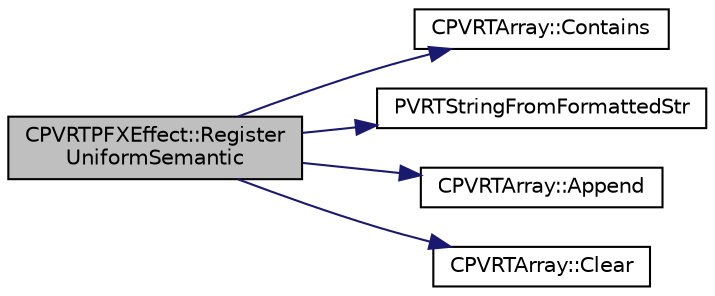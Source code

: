 digraph "CPVRTPFXEffect::RegisterUniformSemantic"
{
  edge [fontname="Helvetica",fontsize="10",labelfontname="Helvetica",labelfontsize="10"];
  node [fontname="Helvetica",fontsize="10",shape=record];
  rankdir="LR";
  Node1 [label="CPVRTPFXEffect::Register\lUniformSemantic",height=0.2,width=0.4,color="black", fillcolor="grey75", style="filled", fontcolor="black"];
  Node1 -> Node2 [color="midnightblue",fontsize="10",style="solid"];
  Node2 [label="CPVRTArray::Contains",height=0.2,width=0.4,color="black", fillcolor="white", style="filled",URL="$class_c_p_v_r_t_array.html#aa0313bae1c1ac847226cf0fc9f63e55f",tooltip="Indicates whether the given object resides inside the array. "];
  Node1 -> Node3 [color="midnightblue",fontsize="10",style="solid"];
  Node3 [label="PVRTStringFromFormattedStr",height=0.2,width=0.4,color="black", fillcolor="white", style="filled",URL="$_p_v_r_t_string_8h.html#ac71767fc5f1a47c1a4c4b312cac29488"];
  Node1 -> Node4 [color="midnightblue",fontsize="10",style="solid"];
  Node4 [label="CPVRTArray::Append",height=0.2,width=0.4,color="black", fillcolor="white", style="filled",URL="$class_c_p_v_r_t_array.html#a1af5aeb05badf2783dbc7ec5b98cead2",tooltip="Appends an element to the end of the array, expanding it if necessary. "];
  Node1 -> Node5 [color="midnightblue",fontsize="10",style="solid"];
  Node5 [label="CPVRTArray::Clear",height=0.2,width=0.4,color="black", fillcolor="white", style="filled",URL="$class_c_p_v_r_t_array.html#ad1e3c37b05d484c9e5598899d6611440",tooltip="Clears the array. "];
}
